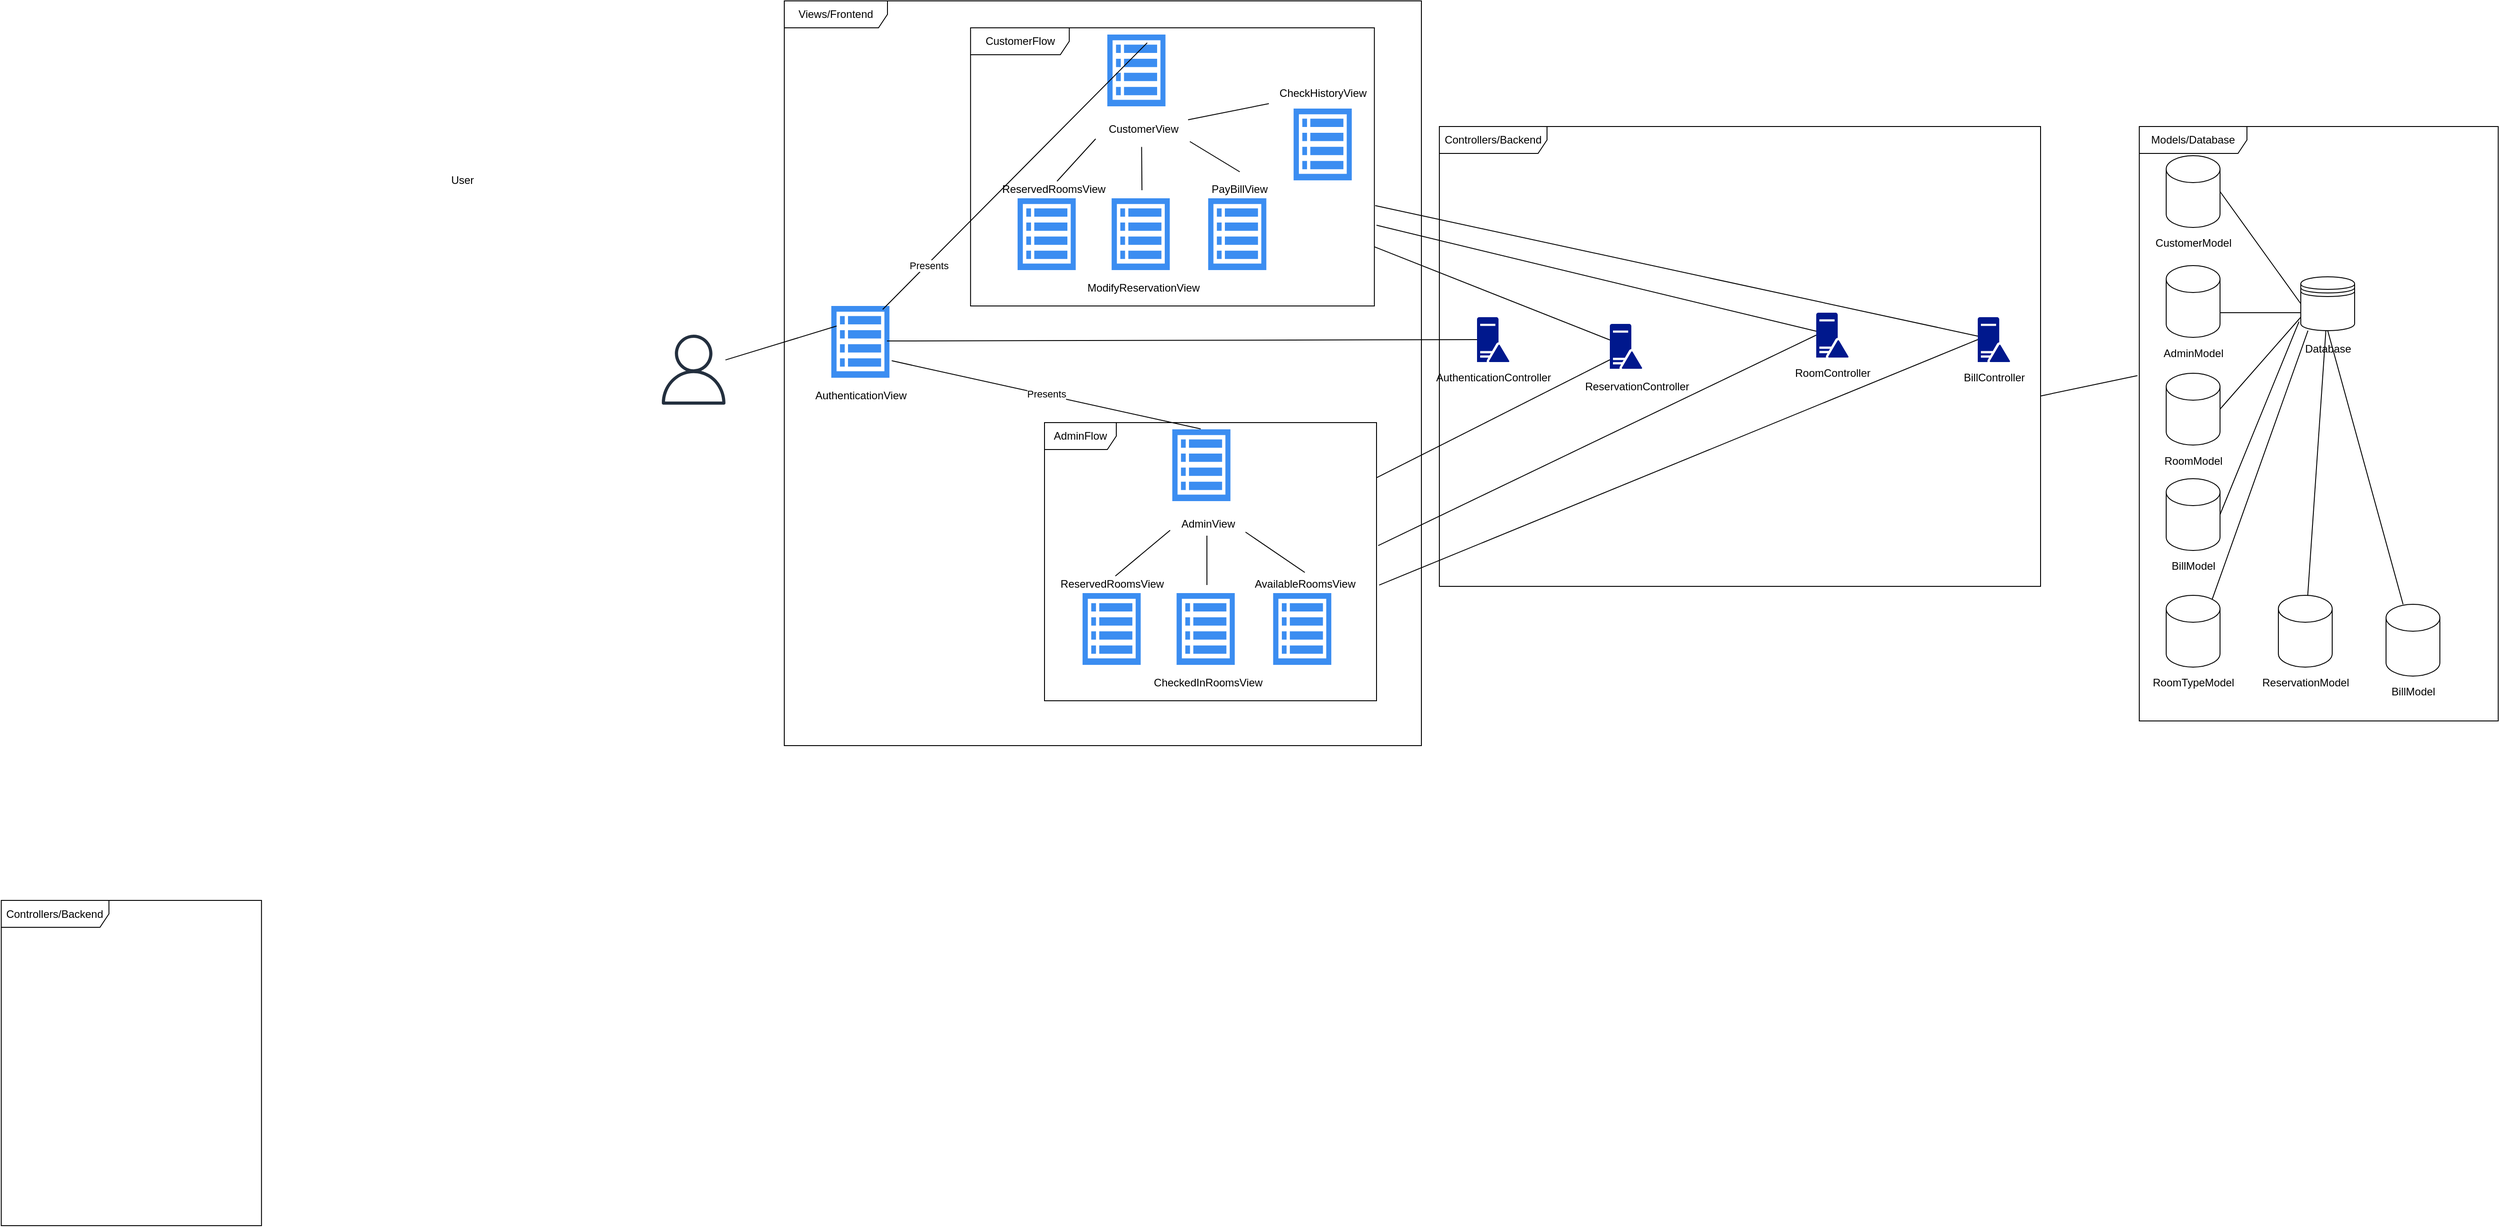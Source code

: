 <mxfile version="20.2.3" type="device"><diagram id="YqlYqBx09HKFPwsLYGVE" name="Page-1"><mxGraphModel dx="3526" dy="2282" grid="1" gridSize="10" guides="1" tooltips="1" connect="1" arrows="1" fold="1" page="1" pageScale="1" pageWidth="1100" pageHeight="850" math="0" shadow="0"><root><mxCell id="0"/><mxCell id="1" parent="0"/><mxCell id="b08MjV1K-iMLhHZiKnKe-13" value="Views/Frontend" style="shape=umlFrame;whiteSpace=wrap;html=1;width=115;height=30;" parent="1" vertex="1"><mxGeometry x="420" y="-170" width="710" height="830" as="geometry"/></mxCell><mxCell id="b08MjV1K-iMLhHZiKnKe-49" value="Models/Database" style="shape=umlFrame;whiteSpace=wrap;html=1;width=120;height=30;" parent="1" vertex="1"><mxGeometry x="1930" y="-30" width="400" height="662.5" as="geometry"/></mxCell><mxCell id="b08MjV1K-iMLhHZiKnKe-35" value="AdminFlow" style="shape=umlFrame;whiteSpace=wrap;html=1;width=80;height=30;" parent="1" vertex="1"><mxGeometry x="710" y="300" width="370" height="310" as="geometry"/></mxCell><mxCell id="b08MjV1K-iMLhHZiKnKe-22" value="Controllers/Backend" style="shape=umlFrame;whiteSpace=wrap;html=1;width=120;height=30;" parent="1" vertex="1"><mxGeometry x="1150" y="-30" width="670" height="512.5" as="geometry"/></mxCell><mxCell id="b08MjV1K-iMLhHZiKnKe-2" value="" style="html=1;aspect=fixed;strokeColor=none;shadow=0;align=center;verticalAlign=top;fillColor=#3B8DF1;shape=mxgraph.gcp2.view_list" parent="1" vertex="1"><mxGeometry x="852.4" y="307.5" width="64.8" height="80" as="geometry"/></mxCell><mxCell id="b08MjV1K-iMLhHZiKnKe-3" value="AdminView" style="text;html=1;align=center;verticalAlign=middle;resizable=0;points=[];autosize=1;" parent="1" vertex="1"><mxGeometry x="852.4" y="402.5" width="80" height="20" as="geometry"/></mxCell><mxCell id="b08MjV1K-iMLhHZiKnKe-4" value="" style="html=1;aspect=fixed;strokeColor=none;shadow=0;align=center;verticalAlign=top;fillColor=#3B8DF1;shape=mxgraph.gcp2.view_list" parent="1" vertex="1"><mxGeometry x="964.8" y="490" width="64.8" height="80" as="geometry"/></mxCell><mxCell id="b08MjV1K-iMLhHZiKnKe-5" value="AuthenticationView" style="text;html=1;align=center;verticalAlign=middle;resizable=0;points=[];autosize=1;" parent="1" vertex="1"><mxGeometry x="444.8" y="260" width="120" height="20" as="geometry"/></mxCell><mxCell id="b08MjV1K-iMLhHZiKnKe-6" value="" style="html=1;aspect=fixed;strokeColor=none;shadow=0;align=center;verticalAlign=top;fillColor=#3B8DF1;shape=mxgraph.gcp2.view_list" parent="1" vertex="1"><mxGeometry x="472.4" y="170" width="64.8" height="80" as="geometry"/></mxCell><mxCell id="b08MjV1K-iMLhHZiKnKe-7" value="ReservedRoomsView" style="text;html=1;align=center;verticalAlign=middle;resizable=0;points=[];autosize=1;" parent="1" vertex="1"><mxGeometry x="719.8" y="470" width="130" height="20" as="geometry"/></mxCell><mxCell id="b08MjV1K-iMLhHZiKnKe-8" value="" style="html=1;aspect=fixed;strokeColor=none;shadow=0;align=center;verticalAlign=top;fillColor=#3B8DF1;shape=mxgraph.gcp2.view_list" parent="1" vertex="1"><mxGeometry x="752.4" y="490" width="64.8" height="80" as="geometry"/></mxCell><mxCell id="b08MjV1K-iMLhHZiKnKe-9" value="CheckedInRoomsView" style="text;html=1;align=center;verticalAlign=middle;resizable=0;points=[];autosize=1;" parent="1" vertex="1"><mxGeometry x="822.4" y="580" width="140" height="20" as="geometry"/></mxCell><mxCell id="b08MjV1K-iMLhHZiKnKe-10" value="" style="html=1;aspect=fixed;strokeColor=none;shadow=0;align=center;verticalAlign=top;fillColor=#3B8DF1;shape=mxgraph.gcp2.view_list" parent="1" vertex="1"><mxGeometry x="857.2" y="490" width="64.8" height="80" as="geometry"/></mxCell><mxCell id="b08MjV1K-iMLhHZiKnKe-11" value="AvailableRoomsView" style="text;html=1;align=center;verticalAlign=middle;resizable=0;points=[];autosize=1;" parent="1" vertex="1"><mxGeometry x="934.8" y="470" width="130" height="20" as="geometry"/></mxCell><mxCell id="b08MjV1K-iMLhHZiKnKe-14" value="" style="aspect=fixed;pointerEvents=1;shadow=0;dashed=0;html=1;strokeColor=none;labelPosition=center;verticalLabelPosition=bottom;verticalAlign=top;align=center;fillColor=#00188D;shape=mxgraph.mscae.enterprise.domain_controller" parent="1" vertex="1"><mxGeometry x="1570" y="177.5" width="36" height="50" as="geometry"/></mxCell><mxCell id="b08MjV1K-iMLhHZiKnKe-18" value="" style="aspect=fixed;pointerEvents=1;shadow=0;dashed=0;html=1;strokeColor=none;labelPosition=center;verticalLabelPosition=bottom;verticalAlign=top;align=center;fillColor=#00188D;shape=mxgraph.mscae.enterprise.domain_controller" parent="1" vertex="1"><mxGeometry x="1192" y="182.5" width="36" height="50" as="geometry"/></mxCell><mxCell id="b08MjV1K-iMLhHZiKnKe-19" value="AuthenticationController" style="text;html=1;align=center;verticalAlign=middle;resizable=0;points=[];autosize=1;" parent="1" vertex="1"><mxGeometry x="1140" y="240" width="140" height="20" as="geometry"/></mxCell><mxCell id="b08MjV1K-iMLhHZiKnKe-20" value="" style="shape=cylinder3;whiteSpace=wrap;html=1;boundedLbl=1;backgroundOutline=1;size=15;" parent="1" vertex="1"><mxGeometry x="1960" y="2.5" width="60" height="80" as="geometry"/></mxCell><mxCell id="b08MjV1K-iMLhHZiKnKe-21" value="CustomerModel" style="text;html=1;align=center;verticalAlign=middle;resizable=0;points=[];autosize=1;" parent="1" vertex="1"><mxGeometry x="1940" y="90" width="100" height="20" as="geometry"/></mxCell><mxCell id="b08MjV1K-iMLhHZiKnKe-23" value="" style="outlineConnect=0;fontColor=#232F3E;gradientColor=none;fillColor=#232F3E;strokeColor=none;dashed=0;verticalLabelPosition=bottom;verticalAlign=top;align=center;html=1;fontSize=12;fontStyle=0;aspect=fixed;pointerEvents=1;shape=mxgraph.aws4.user;" parent="1" vertex="1"><mxGeometry x="280" y="202" width="78" height="78" as="geometry"/></mxCell><mxCell id="b08MjV1K-iMLhHZiKnKe-24" value="User" style="text;html=1;align=center;verticalAlign=middle;resizable=0;points=[];autosize=1;" parent="1" vertex="1"><mxGeometry x="40.8" y="20" width="40" height="20" as="geometry"/></mxCell><mxCell id="b08MjV1K-iMLhHZiKnKe-28" value="" style="endArrow=none;html=1;exitX=0.091;exitY=0.28;exitDx=0;exitDy=0;exitPerimeter=0;" parent="1" source="b08MjV1K-iMLhHZiKnKe-6" target="b08MjV1K-iMLhHZiKnKe-23" edge="1"><mxGeometry width="50" height="50" relative="1" as="geometry"><mxPoint x="570" y="410" as="sourcePoint"/><mxPoint x="620" y="360" as="targetPoint"/></mxGeometry></mxCell><mxCell id="b08MjV1K-iMLhHZiKnKe-29" value="" style="endArrow=none;html=1;entryX=1.039;entryY=0.763;entryDx=0;entryDy=0;entryPerimeter=0;exitX=0.488;exitY=-0.006;exitDx=0;exitDy=0;exitPerimeter=0;" parent="1" source="b08MjV1K-iMLhHZiKnKe-2" target="b08MjV1K-iMLhHZiKnKe-6" edge="1"><mxGeometry width="50" height="50" relative="1" as="geometry"><mxPoint x="1320" y="410" as="sourcePoint"/><mxPoint x="1370" y="360" as="targetPoint"/></mxGeometry></mxCell><mxCell id="b08MjV1K-iMLhHZiKnKe-31" value="Presents" style="edgeLabel;html=1;align=center;verticalAlign=middle;resizable=0;points=[];" parent="b08MjV1K-iMLhHZiKnKe-29" vertex="1" connectable="0"><mxGeometry x="0.004" y="-1" relative="1" as="geometry"><mxPoint as="offset"/></mxGeometry></mxCell><mxCell id="b08MjV1K-iMLhHZiKnKe-30" value="" style="endArrow=none;html=1;entryX=0.957;entryY=0.488;entryDx=0;entryDy=0;entryPerimeter=0;exitX=0;exitY=0.5;exitDx=0;exitDy=0;exitPerimeter=0;" parent="1" source="b08MjV1K-iMLhHZiKnKe-18" target="b08MjV1K-iMLhHZiKnKe-6" edge="1"><mxGeometry width="50" height="50" relative="1" as="geometry"><mxPoint x="1190" y="370" as="sourcePoint"/><mxPoint x="1012.009" y="254" as="targetPoint"/></mxGeometry></mxCell><mxCell id="b08MjV1K-iMLhHZiKnKe-32" value="" style="endArrow=none;html=1;entryX=-0.03;entryY=0.875;entryDx=0;entryDy=0;entryPerimeter=0;exitX=0.532;exitY=0.05;exitDx=0;exitDy=0;exitPerimeter=0;" parent="1" source="b08MjV1K-iMLhHZiKnKe-7" target="b08MjV1K-iMLhHZiKnKe-3" edge="1"><mxGeometry width="50" height="50" relative="1" as="geometry"><mxPoint x="1130" y="410" as="sourcePoint"/><mxPoint x="1180" y="360" as="targetPoint"/></mxGeometry></mxCell><mxCell id="b08MjV1K-iMLhHZiKnKe-33" value="" style="endArrow=none;html=1;entryX=0.482;entryY=1.175;entryDx=0;entryDy=0;entryPerimeter=0;" parent="1" target="b08MjV1K-iMLhHZiKnKe-3" edge="1"><mxGeometry width="50" height="50" relative="1" as="geometry"><mxPoint x="891" y="481" as="sourcePoint"/><mxPoint x="867.001" y="397.98" as="targetPoint"/></mxGeometry></mxCell><mxCell id="b08MjV1K-iMLhHZiKnKe-34" value="" style="endArrow=none;html=1;entryX=1.02;entryY=0.975;entryDx=0;entryDy=0;entryPerimeter=0;exitX=0.502;exitY=-0.15;exitDx=0;exitDy=0;exitPerimeter=0;" parent="1" source="b08MjV1K-iMLhHZiKnKe-11" target="b08MjV1K-iMLhHZiKnKe-3" edge="1"><mxGeometry width="50" height="50" relative="1" as="geometry"><mxPoint x="798.96" y="481" as="sourcePoint"/><mxPoint x="860" y="430" as="targetPoint"/></mxGeometry></mxCell><mxCell id="b08MjV1K-iMLhHZiKnKe-36" value="" style="endArrow=none;html=1;exitX=1.005;exitY=0.442;exitDx=0;exitDy=0;exitPerimeter=0;entryX=0;entryY=0.5;entryDx=0;entryDy=0;entryPerimeter=0;" parent="1" source="b08MjV1K-iMLhHZiKnKe-35" target="b08MjV1K-iMLhHZiKnKe-14" edge="1"><mxGeometry width="50" height="50" relative="1" as="geometry"><mxPoint x="1180" y="410" as="sourcePoint"/><mxPoint x="1230" y="360" as="targetPoint"/></mxGeometry></mxCell><mxCell id="b08MjV1K-iMLhHZiKnKe-38" value="" style="endArrow=none;html=1;exitX=1.008;exitY=0.584;exitDx=0;exitDy=0;exitPerimeter=0;entryX=0;entryY=0.5;entryDx=0;entryDy=0;entryPerimeter=0;" parent="1" source="b08MjV1K-iMLhHZiKnKe-35" target="jRZVUqU9PxNDAJ9K7clW-42" edge="1"><mxGeometry width="50" height="50" relative="1" as="geometry"><mxPoint x="1091.85" y="447.02" as="sourcePoint"/><mxPoint x="1414" y="264.5" as="targetPoint"/></mxGeometry></mxCell><mxCell id="b08MjV1K-iMLhHZiKnKe-41" value="" style="shape=cylinder3;whiteSpace=wrap;html=1;boundedLbl=1;backgroundOutline=1;size=15;" parent="1" vertex="1"><mxGeometry x="1960" y="125" width="60" height="80" as="geometry"/></mxCell><mxCell id="b08MjV1K-iMLhHZiKnKe-42" value="AdminModel" style="text;html=1;align=center;verticalAlign=middle;resizable=0;points=[];autosize=1;" parent="1" vertex="1"><mxGeometry x="1950" y="212.5" width="80" height="20" as="geometry"/></mxCell><mxCell id="b08MjV1K-iMLhHZiKnKe-43" value="" style="shape=cylinder3;whiteSpace=wrap;html=1;boundedLbl=1;backgroundOutline=1;size=15;" parent="1" vertex="1"><mxGeometry x="1960" y="245" width="60" height="80" as="geometry"/></mxCell><mxCell id="b08MjV1K-iMLhHZiKnKe-44" value="RoomModel" style="text;html=1;align=center;verticalAlign=middle;resizable=0;points=[];autosize=1;" parent="1" vertex="1"><mxGeometry x="1950" y="332.5" width="80" height="20" as="geometry"/></mxCell><mxCell id="b08MjV1K-iMLhHZiKnKe-45" value="" style="shape=cylinder3;whiteSpace=wrap;html=1;boundedLbl=1;backgroundOutline=1;size=15;" parent="1" vertex="1"><mxGeometry x="1960" y="362.5" width="60" height="80" as="geometry"/></mxCell><mxCell id="b08MjV1K-iMLhHZiKnKe-46" value="BillModel" style="text;html=1;align=center;verticalAlign=middle;resizable=0;points=[];autosize=1;" parent="1" vertex="1"><mxGeometry x="1960" y="450" width="60" height="20" as="geometry"/></mxCell><mxCell id="b08MjV1K-iMLhHZiKnKe-47" value="" style="shape=datastore;whiteSpace=wrap;html=1;" parent="1" vertex="1"><mxGeometry x="2110" y="137.5" width="60" height="60" as="geometry"/></mxCell><mxCell id="b08MjV1K-iMLhHZiKnKe-48" value="Database" style="text;html=1;align=center;verticalAlign=middle;resizable=0;points=[];autosize=1;" parent="1" vertex="1"><mxGeometry x="2105" y="207.5" width="70" height="20" as="geometry"/></mxCell><mxCell id="b08MjV1K-iMLhHZiKnKe-50" value="" style="endArrow=none;html=1;exitX=1;exitY=0.586;exitDx=0;exitDy=0;exitPerimeter=0;entryX=-0.005;entryY=0.419;entryDx=0;entryDy=0;entryPerimeter=0;" parent="1" source="b08MjV1K-iMLhHZiKnKe-22" target="b08MjV1K-iMLhHZiKnKe-49" edge="1"><mxGeometry width="50" height="50" relative="1" as="geometry"><mxPoint x="1590" y="252.5" as="sourcePoint"/><mxPoint x="1640" y="202.5" as="targetPoint"/></mxGeometry></mxCell><mxCell id="b08MjV1K-iMLhHZiKnKe-51" value="" style="endArrow=none;html=1;exitX=0;exitY=0.5;exitDx=0;exitDy=0;entryX=1;entryY=0.5;entryDx=0;entryDy=0;entryPerimeter=0;" parent="1" source="b08MjV1K-iMLhHZiKnKe-47" target="b08MjV1K-iMLhHZiKnKe-20" edge="1"><mxGeometry width="50" height="50" relative="1" as="geometry"><mxPoint x="1850" y="252.5" as="sourcePoint"/><mxPoint x="1900" y="202.5" as="targetPoint"/></mxGeometry></mxCell><mxCell id="b08MjV1K-iMLhHZiKnKe-52" value="" style="endArrow=none;html=1;entryX=1;entryY=0;entryDx=0;entryDy=52.5;entryPerimeter=0;" parent="1" target="b08MjV1K-iMLhHZiKnKe-41" edge="1"><mxGeometry width="50" height="50" relative="1" as="geometry"><mxPoint x="2110" y="177.5" as="sourcePoint"/><mxPoint x="2030" y="52.5" as="targetPoint"/></mxGeometry></mxCell><mxCell id="b08MjV1K-iMLhHZiKnKe-53" value="" style="endArrow=none;html=1;entryX=1;entryY=0.5;entryDx=0;entryDy=0;entryPerimeter=0;" parent="1" target="b08MjV1K-iMLhHZiKnKe-43" edge="1"><mxGeometry width="50" height="50" relative="1" as="geometry"><mxPoint x="2110" y="182.5" as="sourcePoint"/><mxPoint x="2030" y="187.5" as="targetPoint"/></mxGeometry></mxCell><mxCell id="b08MjV1K-iMLhHZiKnKe-54" value="" style="endArrow=none;html=1;entryX=1;entryY=0.5;entryDx=0;entryDy=0;entryPerimeter=0;exitX=-0.033;exitY=0.833;exitDx=0;exitDy=0;exitPerimeter=0;" parent="1" source="b08MjV1K-iMLhHZiKnKe-47" target="b08MjV1K-iMLhHZiKnKe-45" edge="1"><mxGeometry width="50" height="50" relative="1" as="geometry"><mxPoint x="2120" y="192.5" as="sourcePoint"/><mxPoint x="2030" y="295" as="targetPoint"/></mxGeometry></mxCell><mxCell id="jRZVUqU9PxNDAJ9K7clW-1" value="CustomerFlow" style="shape=umlFrame;whiteSpace=wrap;html=1;width=110;height=30;" vertex="1" parent="1"><mxGeometry x="627.6" y="-140" width="450" height="310" as="geometry"/></mxCell><mxCell id="jRZVUqU9PxNDAJ9K7clW-2" value="" style="html=1;aspect=fixed;strokeColor=none;shadow=0;align=center;verticalAlign=top;fillColor=#3B8DF1;shape=mxgraph.gcp2.view_list" vertex="1" parent="1"><mxGeometry x="780" y="-132.5" width="64.8" height="80" as="geometry"/></mxCell><mxCell id="jRZVUqU9PxNDAJ9K7clW-3" value="CustomerView" style="text;html=1;align=center;verticalAlign=middle;resizable=0;points=[];autosize=1;" vertex="1" parent="1"><mxGeometry x="770" y="-42.5" width="100" height="30" as="geometry"/></mxCell><mxCell id="jRZVUqU9PxNDAJ9K7clW-4" value="" style="html=1;aspect=fixed;strokeColor=none;shadow=0;align=center;verticalAlign=top;fillColor=#3B8DF1;shape=mxgraph.gcp2.view_list" vertex="1" parent="1"><mxGeometry x="892.4" y="50" width="64.8" height="80" as="geometry"/></mxCell><mxCell id="jRZVUqU9PxNDAJ9K7clW-5" value="ReservedRoomsView" style="text;html=1;align=center;verticalAlign=middle;resizable=0;points=[];autosize=1;" vertex="1" parent="1"><mxGeometry x="654.8" y="30" width="130" height="20" as="geometry"/></mxCell><mxCell id="jRZVUqU9PxNDAJ9K7clW-6" value="" style="html=1;aspect=fixed;strokeColor=none;shadow=0;align=center;verticalAlign=top;fillColor=#3B8DF1;shape=mxgraph.gcp2.view_list" vertex="1" parent="1"><mxGeometry x="680" y="50" width="64.8" height="80" as="geometry"/></mxCell><mxCell id="jRZVUqU9PxNDAJ9K7clW-7" value="ModifyReservationView" style="text;html=1;align=center;verticalAlign=middle;resizable=0;points=[];autosize=1;" vertex="1" parent="1"><mxGeometry x="745" y="135" width="150" height="30" as="geometry"/></mxCell><mxCell id="jRZVUqU9PxNDAJ9K7clW-8" value="" style="html=1;aspect=fixed;strokeColor=none;shadow=0;align=center;verticalAlign=top;fillColor=#3B8DF1;shape=mxgraph.gcp2.view_list" vertex="1" parent="1"><mxGeometry x="784.8" y="50" width="64.8" height="80" as="geometry"/></mxCell><mxCell id="jRZVUqU9PxNDAJ9K7clW-9" value="PayBillView" style="text;html=1;align=center;verticalAlign=middle;resizable=0;points=[];autosize=1;" vertex="1" parent="1"><mxGeometry x="882.4" y="25" width="90" height="30" as="geometry"/></mxCell><mxCell id="jRZVUqU9PxNDAJ9K7clW-10" value="" style="endArrow=none;html=1;entryX=-0.03;entryY=0.875;entryDx=0;entryDy=0;entryPerimeter=0;exitX=0.532;exitY=0.05;exitDx=0;exitDy=0;exitPerimeter=0;" edge="1" parent="1" source="jRZVUqU9PxNDAJ9K7clW-5" target="jRZVUqU9PxNDAJ9K7clW-3"><mxGeometry width="50" height="50" relative="1" as="geometry"><mxPoint x="1057.6" y="-30" as="sourcePoint"/><mxPoint x="1107.6" y="-80" as="targetPoint"/></mxGeometry></mxCell><mxCell id="jRZVUqU9PxNDAJ9K7clW-11" value="" style="endArrow=none;html=1;entryX=0.482;entryY=1.175;entryDx=0;entryDy=0;entryPerimeter=0;" edge="1" parent="1" target="jRZVUqU9PxNDAJ9K7clW-3"><mxGeometry width="50" height="50" relative="1" as="geometry"><mxPoint x="818.6" y="41" as="sourcePoint"/><mxPoint x="794.601" y="-42.02" as="targetPoint"/></mxGeometry></mxCell><mxCell id="jRZVUqU9PxNDAJ9K7clW-12" value="" style="endArrow=none;html=1;entryX=1.02;entryY=0.975;entryDx=0;entryDy=0;entryPerimeter=0;exitX=0.502;exitY=-0.15;exitDx=0;exitDy=0;exitPerimeter=0;" edge="1" parent="1" source="jRZVUqU9PxNDAJ9K7clW-9" target="jRZVUqU9PxNDAJ9K7clW-3"><mxGeometry width="50" height="50" relative="1" as="geometry"><mxPoint x="726.56" y="41" as="sourcePoint"/><mxPoint x="787.6" y="-10" as="targetPoint"/></mxGeometry></mxCell><mxCell id="jRZVUqU9PxNDAJ9K7clW-13" value="" style="html=1;aspect=fixed;strokeColor=none;shadow=0;align=center;verticalAlign=top;fillColor=#3B8DF1;shape=mxgraph.gcp2.view_list" vertex="1" parent="1"><mxGeometry x="987.6" y="-50" width="64.8" height="80" as="geometry"/></mxCell><mxCell id="jRZVUqU9PxNDAJ9K7clW-14" value="CheckHistoryView" style="text;html=1;align=center;verticalAlign=middle;resizable=0;points=[];autosize=1;" vertex="1" parent="1"><mxGeometry x="960" y="-82.5" width="120" height="30" as="geometry"/></mxCell><mxCell id="jRZVUqU9PxNDAJ9K7clW-16" value="" style="endArrow=none;html=1;" edge="1" parent="1" source="jRZVUqU9PxNDAJ9K7clW-14" target="jRZVUqU9PxNDAJ9K7clW-3"><mxGeometry width="50" height="50" relative="1" as="geometry"><mxPoint x="937.58" y="30.5" as="sourcePoint"/><mxPoint x="882.0" y="-3.25" as="targetPoint"/></mxGeometry></mxCell><mxCell id="jRZVUqU9PxNDAJ9K7clW-17" value="Controllers/Backend" style="shape=umlFrame;whiteSpace=wrap;html=1;width=120;height=30;" vertex="1" parent="1"><mxGeometry x="-452.6" y="832.5" width="290" height="362.5" as="geometry"/></mxCell><mxCell id="jRZVUqU9PxNDAJ9K7clW-22" value="" style="shape=cylinder3;whiteSpace=wrap;html=1;boundedLbl=1;backgroundOutline=1;size=15;" vertex="1" parent="1"><mxGeometry x="1960" y="492.5" width="60" height="80" as="geometry"/></mxCell><mxCell id="jRZVUqU9PxNDAJ9K7clW-23" value="RoomTypeModel" style="text;html=1;align=center;verticalAlign=middle;resizable=0;points=[];autosize=1;" vertex="1" parent="1"><mxGeometry x="1935" y="575" width="110" height="30" as="geometry"/></mxCell><mxCell id="jRZVUqU9PxNDAJ9K7clW-24" value="" style="endArrow=none;html=1;entryX=0.855;entryY=0;entryDx=0;entryDy=4.35;entryPerimeter=0;exitX=-0.033;exitY=0.833;exitDx=0;exitDy=0;exitPerimeter=0;" edge="1" parent="1" target="jRZVUqU9PxNDAJ9K7clW-22"><mxGeometry width="50" height="50" relative="1" as="geometry"><mxPoint x="2118.02" y="197.48" as="sourcePoint"/><mxPoint x="2030" y="412.5" as="targetPoint"/></mxGeometry></mxCell><mxCell id="jRZVUqU9PxNDAJ9K7clW-25" value="" style="shape=cylinder3;whiteSpace=wrap;html=1;boundedLbl=1;backgroundOutline=1;size=15;" vertex="1" parent="1"><mxGeometry x="2085" y="492.5" width="60" height="80" as="geometry"/></mxCell><mxCell id="jRZVUqU9PxNDAJ9K7clW-26" value="ReservationModel" style="text;html=1;align=center;verticalAlign=middle;resizable=0;points=[];autosize=1;" vertex="1" parent="1"><mxGeometry x="2055" y="575" width="120" height="30" as="geometry"/></mxCell><mxCell id="jRZVUqU9PxNDAJ9K7clW-28" value="" style="endArrow=none;html=1;" edge="1" parent="1" source="b08MjV1K-iMLhHZiKnKe-47" target="jRZVUqU9PxNDAJ9K7clW-25"><mxGeometry width="50" height="50" relative="1" as="geometry"><mxPoint x="2128.02" y="207.48" as="sourcePoint"/><mxPoint x="2021.3" y="506.85" as="targetPoint"/></mxGeometry></mxCell><mxCell id="jRZVUqU9PxNDAJ9K7clW-29" value="" style="shape=cylinder3;whiteSpace=wrap;html=1;boundedLbl=1;backgroundOutline=1;size=15;" vertex="1" parent="1"><mxGeometry x="2205" y="502.5" width="60" height="80" as="geometry"/></mxCell><mxCell id="jRZVUqU9PxNDAJ9K7clW-30" value="BillModel" style="text;html=1;align=center;verticalAlign=middle;resizable=0;points=[];autosize=1;" vertex="1" parent="1"><mxGeometry x="2200" y="585" width="70" height="30" as="geometry"/></mxCell><mxCell id="jRZVUqU9PxNDAJ9K7clW-31" value="" style="endArrow=none;html=1;exitX=0.5;exitY=1;exitDx=0;exitDy=0;" edge="1" parent="1" source="b08MjV1K-iMLhHZiKnKe-47" target="jRZVUqU9PxNDAJ9K7clW-29"><mxGeometry width="50" height="50" relative="1" as="geometry"><mxPoint x="2138.02" y="217.48" as="sourcePoint"/><mxPoint x="2126.602" y="502.5" as="targetPoint"/></mxGeometry></mxCell><mxCell id="jRZVUqU9PxNDAJ9K7clW-32" value="" style="aspect=fixed;pointerEvents=1;shadow=0;dashed=0;html=1;strokeColor=none;labelPosition=center;verticalLabelPosition=bottom;verticalAlign=top;align=center;fillColor=#00188D;shape=mxgraph.mscae.enterprise.domain_controller" vertex="1" parent="1"><mxGeometry x="1340" y="190" width="36" height="50" as="geometry"/></mxCell><mxCell id="jRZVUqU9PxNDAJ9K7clW-33" value="ReservationController" style="text;html=1;align=center;verticalAlign=middle;resizable=0;points=[];autosize=1;" vertex="1" parent="1"><mxGeometry x="1300" y="245" width="140" height="30" as="geometry"/></mxCell><mxCell id="jRZVUqU9PxNDAJ9K7clW-35" value="" style="endArrow=none;html=1;" edge="1" parent="1" source="b08MjV1K-iMLhHZiKnKe-35"><mxGeometry width="50" height="50" relative="1" as="geometry"><mxPoint x="1092.96" y="491.04" as="sourcePoint"/><mxPoint x="1340" y="230" as="targetPoint"/></mxGeometry></mxCell><mxCell id="jRZVUqU9PxNDAJ9K7clW-36" value="" style="endArrow=none;html=1;entryX=0.884;entryY=0.048;entryDx=0;entryDy=0;entryPerimeter=0;exitX=0.686;exitY=0.115;exitDx=0;exitDy=0;exitPerimeter=0;" edge="1" parent="1" source="jRZVUqU9PxNDAJ9K7clW-2" target="b08MjV1K-iMLhHZiKnKe-6"><mxGeometry width="50" height="50" relative="1" as="geometry"><mxPoint x="894.022" y="317.02" as="sourcePoint"/><mxPoint x="1010" y="235.04" as="targetPoint"/></mxGeometry></mxCell><mxCell id="jRZVUqU9PxNDAJ9K7clW-37" value="Presents" style="edgeLabel;html=1;align=center;verticalAlign=middle;resizable=0;points=[];" vertex="1" connectable="0" parent="jRZVUqU9PxNDAJ9K7clW-36"><mxGeometry x="0.004" y="-1" relative="1" as="geometry"><mxPoint x="-95" y="100" as="offset"/></mxGeometry></mxCell><mxCell id="jRZVUqU9PxNDAJ9K7clW-41" value="BillController" style="text;html=1;align=center;verticalAlign=middle;resizable=0;points=[];autosize=1;" vertex="1" parent="1"><mxGeometry x="1728" y="240" width="80" height="20" as="geometry"/></mxCell><mxCell id="jRZVUqU9PxNDAJ9K7clW-42" value="" style="aspect=fixed;pointerEvents=1;shadow=0;dashed=0;html=1;strokeColor=none;labelPosition=center;verticalLabelPosition=bottom;verticalAlign=top;align=center;fillColor=#00188D;shape=mxgraph.mscae.enterprise.domain_controller" vertex="1" parent="1"><mxGeometry x="1750" y="182.5" width="36" height="50" as="geometry"/></mxCell><mxCell id="jRZVUqU9PxNDAJ9K7clW-43" value="RoomController" style="text;html=1;align=center;verticalAlign=middle;resizable=0;points=[];autosize=1;" vertex="1" parent="1"><mxGeometry x="1538" y="235" width="100" height="20" as="geometry"/></mxCell><mxCell id="jRZVUqU9PxNDAJ9K7clW-44" value="" style="endArrow=none;html=1;" edge="1" parent="1" source="jRZVUqU9PxNDAJ9K7clW-32" target="jRZVUqU9PxNDAJ9K7clW-1"><mxGeometry width="50" height="50" relative="1" as="geometry"><mxPoint x="1190" y="202.5" as="sourcePoint"/><mxPoint x="544.414" y="219.04" as="targetPoint"/></mxGeometry></mxCell><mxCell id="jRZVUqU9PxNDAJ9K7clW-45" value="" style="endArrow=none;html=1;" edge="1" parent="1" source="b08MjV1K-iMLhHZiKnKe-14"><mxGeometry width="50" height="50" relative="1" as="geometry"><mxPoint x="1350.0" y="217.877" as="sourcePoint"/><mxPoint x="1080" y="80" as="targetPoint"/></mxGeometry></mxCell><mxCell id="jRZVUqU9PxNDAJ9K7clW-47" value="" style="endArrow=none;html=1;entryX=1.002;entryY=0.639;entryDx=0;entryDy=0;entryPerimeter=0;" edge="1" parent="1" source="jRZVUqU9PxNDAJ9K7clW-42" target="jRZVUqU9PxNDAJ9K7clW-1"><mxGeometry width="50" height="50" relative="1" as="geometry"><mxPoint x="1580.0" y="207.999" as="sourcePoint"/><mxPoint x="1091.2" y="85.76" as="targetPoint"/></mxGeometry></mxCell></root></mxGraphModel></diagram></mxfile>